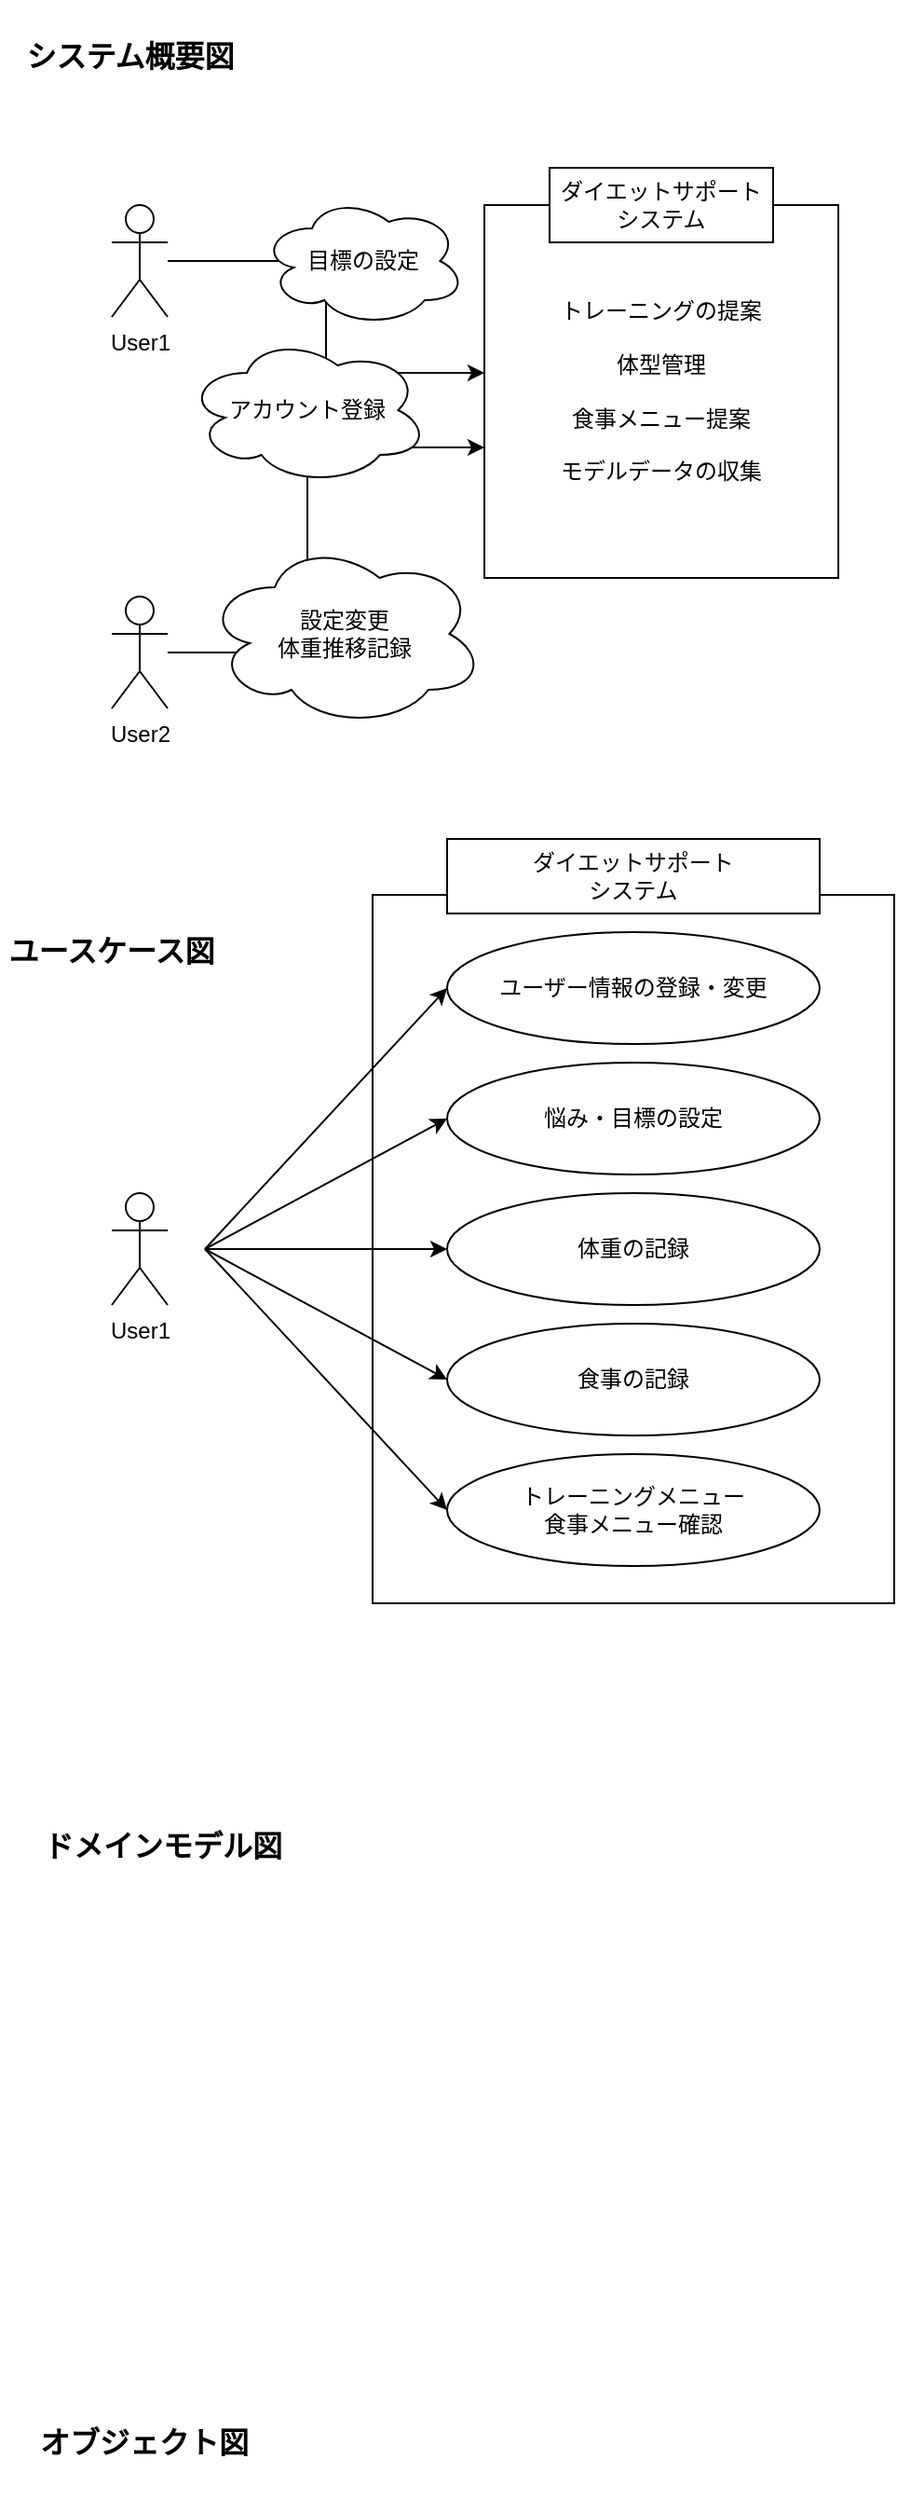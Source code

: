 <mxfile version="27.0.5">
  <diagram name="ページ1" id="6X9dbl7fI9Mc7Z8zHZxv">
    <mxGraphModel dx="1138" dy="1481" grid="1" gridSize="10" guides="1" tooltips="1" connect="1" arrows="1" fold="1" page="0" pageScale="1" pageWidth="827" pageHeight="1169" background="none" math="0" shadow="0">
      <root>
        <mxCell id="0" />
        <mxCell id="1" parent="0" />
        <mxCell id="0vHHx9O7SJHob9zNPWDA-1" value="User1" style="shape=umlActor;verticalLabelPosition=bottom;verticalAlign=top;html=1;outlineConnect=0;" parent="1" vertex="1">
          <mxGeometry x="20" y="-450" width="30" height="60" as="geometry" />
        </mxCell>
        <mxCell id="0vHHx9O7SJHob9zNPWDA-9" style="edgeStyle=orthogonalEdgeStyle;rounded=0;orthogonalLoop=1;jettySize=auto;html=1;" parent="1" source="0vHHx9O7SJHob9zNPWDA-3" target="0vHHx9O7SJHob9zNPWDA-6" edge="1">
          <mxGeometry relative="1" as="geometry">
            <Array as="points">
              <mxPoint x="125" y="-210" />
              <mxPoint x="125" y="-320" />
            </Array>
          </mxGeometry>
        </mxCell>
        <mxCell id="0vHHx9O7SJHob9zNPWDA-3" value="User2" style="shape=umlActor;verticalLabelPosition=bottom;verticalAlign=top;html=1;outlineConnect=0;" parent="1" vertex="1">
          <mxGeometry x="20" y="-240" width="30" height="60" as="geometry" />
        </mxCell>
        <mxCell id="0vHHx9O7SJHob9zNPWDA-6" value="トレーニングの提案&lt;div&gt;&lt;br&gt;&lt;/div&gt;&lt;div&gt;体型管理&lt;/div&gt;&lt;div&gt;&lt;br&gt;&lt;/div&gt;&lt;div&gt;食事メニュー提案&lt;/div&gt;&lt;div&gt;&lt;br&gt;&lt;/div&gt;&lt;div&gt;モデルデータの収集&lt;/div&gt;" style="rounded=0;whiteSpace=wrap;html=1;" parent="1" vertex="1">
          <mxGeometry x="220" y="-450" width="190" height="200" as="geometry" />
        </mxCell>
        <mxCell id="0vHHx9O7SJHob9zNPWDA-7" value="ダイエットサポート&lt;div&gt;システム&lt;/div&gt;" style="rounded=0;whiteSpace=wrap;html=1;" parent="1" vertex="1">
          <mxGeometry x="255" y="-470" width="120" height="40" as="geometry" />
        </mxCell>
        <mxCell id="0vHHx9O7SJHob9zNPWDA-14" style="edgeStyle=orthogonalEdgeStyle;rounded=0;orthogonalLoop=1;jettySize=auto;html=1;entryX=0;entryY=0.45;entryDx=0;entryDy=0;entryPerimeter=0;" parent="1" source="0vHHx9O7SJHob9zNPWDA-1" target="0vHHx9O7SJHob9zNPWDA-6" edge="1">
          <mxGeometry relative="1" as="geometry" />
        </mxCell>
        <mxCell id="0vHHx9O7SJHob9zNPWDA-12" value="目標の設定" style="ellipse;shape=cloud;whiteSpace=wrap;html=1;" parent="1" vertex="1">
          <mxGeometry x="100" y="-455" width="110" height="70" as="geometry" />
        </mxCell>
        <mxCell id="0vHHx9O7SJHob9zNPWDA-15" value="アカウント登録" style="ellipse;shape=cloud;whiteSpace=wrap;html=1;" parent="1" vertex="1">
          <mxGeometry x="60" y="-380" width="130" height="80" as="geometry" />
        </mxCell>
        <mxCell id="Oq6vDoJv-yFbYKdH7lS5-1" value="&lt;font style=&quot;font-size: 16px;&quot;&gt;&lt;b style=&quot;&quot;&gt;システム概要図&lt;/b&gt;&lt;/font&gt;" style="text;html=1;align=center;verticalAlign=middle;whiteSpace=wrap;rounded=0;" parent="1" vertex="1">
          <mxGeometry x="-30" y="-560" width="120" height="60" as="geometry" />
        </mxCell>
        <mxCell id="Oq6vDoJv-yFbYKdH7lS5-2" value="設定変更&lt;div&gt;体重推移記録&lt;/div&gt;" style="ellipse;shape=cloud;whiteSpace=wrap;html=1;" parent="1" vertex="1">
          <mxGeometry x="70" y="-270" width="150" height="100" as="geometry" />
        </mxCell>
        <mxCell id="k8VNV2V0-uNnivakfqDh-2" value="&lt;font style=&quot;font-size: 16px;&quot;&gt;&lt;b style=&quot;&quot;&gt;ユースケース図&lt;/b&gt;&lt;/font&gt;" style="text;html=1;align=center;verticalAlign=middle;whiteSpace=wrap;rounded=0;" parent="1" vertex="1">
          <mxGeometry x="-40" y="-80" width="120" height="60" as="geometry" />
        </mxCell>
        <mxCell id="k8VNV2V0-uNnivakfqDh-4" value="User1" style="shape=umlActor;verticalLabelPosition=bottom;verticalAlign=top;html=1;outlineConnect=0;" parent="1" vertex="1">
          <mxGeometry x="20" y="80" width="30" height="60" as="geometry" />
        </mxCell>
        <mxCell id="k8VNV2V0-uNnivakfqDh-5" value="" style="rounded=0;whiteSpace=wrap;html=1;" parent="1" vertex="1">
          <mxGeometry x="160" y="-80" width="280" height="380" as="geometry" />
        </mxCell>
        <mxCell id="k8VNV2V0-uNnivakfqDh-6" value="ユーザー情報の登録・変更" style="ellipse;whiteSpace=wrap;html=1;" parent="1" vertex="1">
          <mxGeometry x="200" y="-60" width="200" height="60" as="geometry" />
        </mxCell>
        <mxCell id="k8VNV2V0-uNnivakfqDh-8" value="" style="endArrow=classic;html=1;rounded=0;entryX=0;entryY=0.5;entryDx=0;entryDy=0;" parent="1" target="k8VNV2V0-uNnivakfqDh-6" edge="1">
          <mxGeometry width="50" height="50" relative="1" as="geometry">
            <mxPoint x="70" y="110" as="sourcePoint" />
            <mxPoint x="120" y="60" as="targetPoint" />
          </mxGeometry>
        </mxCell>
        <mxCell id="k8VNV2V0-uNnivakfqDh-12" value="悩み・目標の設定" style="ellipse;whiteSpace=wrap;html=1;" parent="1" vertex="1">
          <mxGeometry x="200" y="10" width="200" height="60" as="geometry" />
        </mxCell>
        <mxCell id="k8VNV2V0-uNnivakfqDh-13" value="" style="endArrow=classic;html=1;rounded=0;entryX=0;entryY=0.5;entryDx=0;entryDy=0;" parent="1" target="k8VNV2V0-uNnivakfqDh-12" edge="1">
          <mxGeometry width="50" height="50" relative="1" as="geometry">
            <mxPoint x="70" y="110" as="sourcePoint" />
            <mxPoint x="200" y="50" as="targetPoint" />
          </mxGeometry>
        </mxCell>
        <mxCell id="k8VNV2V0-uNnivakfqDh-14" value="体重の記録" style="ellipse;whiteSpace=wrap;html=1;" parent="1" vertex="1">
          <mxGeometry x="200" y="80" width="200" height="60" as="geometry" />
        </mxCell>
        <mxCell id="k8VNV2V0-uNnivakfqDh-15" value="" style="endArrow=classic;html=1;rounded=0;entryX=0;entryY=0.5;entryDx=0;entryDy=0;" parent="1" target="k8VNV2V0-uNnivakfqDh-14" edge="1">
          <mxGeometry width="50" height="50" relative="1" as="geometry">
            <mxPoint x="70" y="110" as="sourcePoint" />
            <mxPoint x="200" y="120" as="targetPoint" />
          </mxGeometry>
        </mxCell>
        <mxCell id="k8VNV2V0-uNnivakfqDh-16" value="ダイエットサポート&lt;div&gt;システム&lt;/div&gt;" style="rounded=0;whiteSpace=wrap;html=1;" parent="1" vertex="1">
          <mxGeometry x="200" y="-110" width="200" height="40" as="geometry" />
        </mxCell>
        <mxCell id="k8VNV2V0-uNnivakfqDh-17" value="&lt;div&gt;食事の記録&lt;/div&gt;" style="ellipse;whiteSpace=wrap;html=1;" parent="1" vertex="1">
          <mxGeometry x="200" y="150" width="200" height="60" as="geometry" />
        </mxCell>
        <mxCell id="k8VNV2V0-uNnivakfqDh-18" value="" style="endArrow=classic;html=1;rounded=0;entryX=0;entryY=0.5;entryDx=0;entryDy=0;" parent="1" target="k8VNV2V0-uNnivakfqDh-17" edge="1">
          <mxGeometry width="50" height="50" relative="1" as="geometry">
            <mxPoint x="70" y="110" as="sourcePoint" />
            <mxPoint x="200" y="150" as="targetPoint" />
          </mxGeometry>
        </mxCell>
        <mxCell id="k8VNV2V0-uNnivakfqDh-19" value="トレーニングメニュー&lt;div&gt;食事メニュー確認&lt;/div&gt;" style="ellipse;whiteSpace=wrap;html=1;" parent="1" vertex="1">
          <mxGeometry x="200" y="220" width="200" height="60" as="geometry" />
        </mxCell>
        <mxCell id="k8VNV2V0-uNnivakfqDh-20" value="" style="endArrow=classic;html=1;rounded=0;entryX=0;entryY=0.5;entryDx=0;entryDy=0;" parent="1" edge="1">
          <mxGeometry width="50" height="50" relative="1" as="geometry">
            <mxPoint x="70" y="110" as="sourcePoint" />
            <mxPoint x="200" y="250" as="targetPoint" />
          </mxGeometry>
        </mxCell>
        <mxCell id="k8VNV2V0-uNnivakfqDh-21" value="&lt;font style=&quot;font-size: 16px;&quot;&gt;&lt;b style=&quot;&quot;&gt;ドメインモデル図&lt;/b&gt;&lt;/font&gt;" style="text;html=1;align=center;verticalAlign=middle;whiteSpace=wrap;rounded=0;" parent="1" vertex="1">
          <mxGeometry x="-20" y="400" width="135" height="60" as="geometry" />
        </mxCell>
        <mxCell id="qXpgXJpykEBALpVMAmuR-2" value="&lt;font style=&quot;font-size: 16px;&quot;&gt;&lt;b style=&quot;&quot;&gt;オブジェクト図&lt;/b&gt;&lt;/font&gt;" style="text;html=1;align=center;verticalAlign=middle;whiteSpace=wrap;rounded=0;" vertex="1" parent="1">
          <mxGeometry x="-30" y="720" width="135" height="60" as="geometry" />
        </mxCell>
      </root>
    </mxGraphModel>
  </diagram>
</mxfile>

